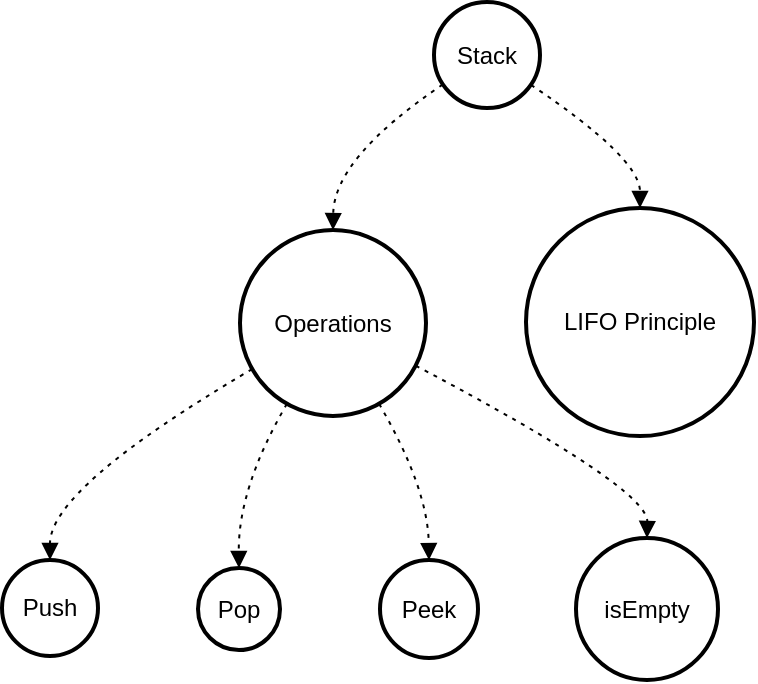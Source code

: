 <mxfile version="26.1.1">
  <diagram name="Página-1" id="TnatMi88A_VOvIYiKH0P">
    <mxGraphModel>
      <root>
        <mxCell id="0" />
        <mxCell id="1" parent="0" />
        <mxCell id="2" value="Stack" style="ellipse;aspect=fixed;strokeWidth=2;whiteSpace=wrap;" vertex="1" parent="1">
          <mxGeometry x="224" y="8" width="53" height="53" as="geometry" />
        </mxCell>
        <mxCell id="3" value="Operations" style="ellipse;aspect=fixed;strokeWidth=2;whiteSpace=wrap;" vertex="1" parent="1">
          <mxGeometry x="127" y="122" width="93" height="93" as="geometry" />
        </mxCell>
        <mxCell id="4" value="LIFO Principle" style="ellipse;aspect=fixed;strokeWidth=2;whiteSpace=wrap;" vertex="1" parent="1">
          <mxGeometry x="270" y="111" width="114" height="114" as="geometry" />
        </mxCell>
        <mxCell id="5" value="Push" style="ellipse;aspect=fixed;strokeWidth=2;whiteSpace=wrap;" vertex="1" parent="1">
          <mxGeometry x="8" y="287" width="48" height="48" as="geometry" />
        </mxCell>
        <mxCell id="6" value="Pop" style="ellipse;aspect=fixed;strokeWidth=2;whiteSpace=wrap;" vertex="1" parent="1">
          <mxGeometry x="106" y="291" width="41" height="41" as="geometry" />
        </mxCell>
        <mxCell id="7" value="Peek" style="ellipse;aspect=fixed;strokeWidth=2;whiteSpace=wrap;" vertex="1" parent="1">
          <mxGeometry x="197" y="287" width="49" height="49" as="geometry" />
        </mxCell>
        <mxCell id="8" value="isEmpty" style="ellipse;aspect=fixed;strokeWidth=2;whiteSpace=wrap;" vertex="1" parent="1">
          <mxGeometry x="295" y="276" width="71" height="71" as="geometry" />
        </mxCell>
        <mxCell id="9" value="" style="curved=1;dashed=1;dashPattern=2 3;startArrow=none;endArrow=block;exitX=-0.01;exitY=0.84;entryX=0.5;entryY=0;" edge="1" parent="1" source="2" target="3">
          <mxGeometry relative="1" as="geometry">
            <Array as="points">
              <mxPoint x="174" y="86" />
            </Array>
          </mxGeometry>
        </mxCell>
        <mxCell id="10" value="" style="curved=1;dashed=1;dashPattern=2 3;startArrow=none;endArrow=block;exitX=1;exitY=0.84;entryX=0.5;entryY=0;" edge="1" parent="1" source="2" target="4">
          <mxGeometry relative="1" as="geometry">
            <Array as="points">
              <mxPoint x="327" y="86" />
            </Array>
          </mxGeometry>
        </mxCell>
        <mxCell id="11" value="" style="curved=1;dashed=1;dashPattern=2 3;startArrow=none;endArrow=block;exitX=0;exitY=0.79;entryX=0.5;entryY=0;" edge="1" parent="1" source="3" target="5">
          <mxGeometry relative="1" as="geometry">
            <Array as="points">
              <mxPoint x="32" y="251" />
            </Array>
          </mxGeometry>
        </mxCell>
        <mxCell id="12" value="" style="curved=1;dashed=1;dashPattern=2 3;startArrow=none;endArrow=block;exitX=0.21;exitY=1;entryX=0.49;entryY=-0.01;" edge="1" parent="1" source="3" target="6">
          <mxGeometry relative="1" as="geometry">
            <Array as="points">
              <mxPoint x="126" y="251" />
            </Array>
          </mxGeometry>
        </mxCell>
        <mxCell id="13" value="" style="curved=1;dashed=1;dashPattern=2 3;startArrow=none;endArrow=block;exitX=0.79;exitY=1;entryX=0.49;entryY=-0.01;" edge="1" parent="1" source="3" target="7">
          <mxGeometry relative="1" as="geometry">
            <Array as="points">
              <mxPoint x="221" y="251" />
            </Array>
          </mxGeometry>
        </mxCell>
        <mxCell id="14" value="" style="curved=1;dashed=1;dashPattern=2 3;startArrow=none;endArrow=block;exitX=1;exitY=0.76;entryX=0.5;entryY=-0.01;" edge="1" parent="1" source="3" target="8">
          <mxGeometry relative="1" as="geometry">
            <Array as="points">
              <mxPoint x="331" y="251" />
            </Array>
          </mxGeometry>
        </mxCell>
      </root>
    </mxGraphModel>
  </diagram>
</mxfile>
